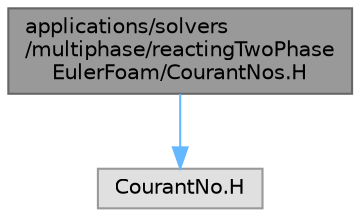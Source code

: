 digraph "applications/solvers/multiphase/reactingTwoPhaseEulerFoam/CourantNos.H"
{
 // LATEX_PDF_SIZE
  bgcolor="transparent";
  edge [fontname=Helvetica,fontsize=10,labelfontname=Helvetica,labelfontsize=10];
  node [fontname=Helvetica,fontsize=10,shape=box,height=0.2,width=0.4];
  Node1 [id="Node000001",label="applications/solvers\l/multiphase/reactingTwoPhase\lEulerFoam/CourantNos.H",height=0.2,width=0.4,color="gray40", fillcolor="grey60", style="filled", fontcolor="black",tooltip=" "];
  Node1 -> Node2 [id="edge1_Node000001_Node000002",color="steelblue1",style="solid",tooltip=" "];
  Node2 [id="Node000002",label="CourantNo.H",height=0.2,width=0.4,color="grey60", fillcolor="#E0E0E0", style="filled",tooltip=" "];
}
